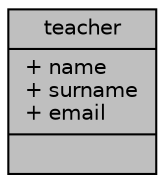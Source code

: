digraph "teacher"
{
 // LATEX_PDF_SIZE
  edge [fontname="Helvetica",fontsize="10",labelfontname="Helvetica",labelfontsize="10"];
  node [fontname="Helvetica",fontsize="10",shape=record];
  Node1 [label="{teacher\n|+ name\l+ surname\l+ email\l|}",height=0.2,width=0.4,color="black", fillcolor="grey75", style="filled", fontcolor="black",tooltip=" "];
}
